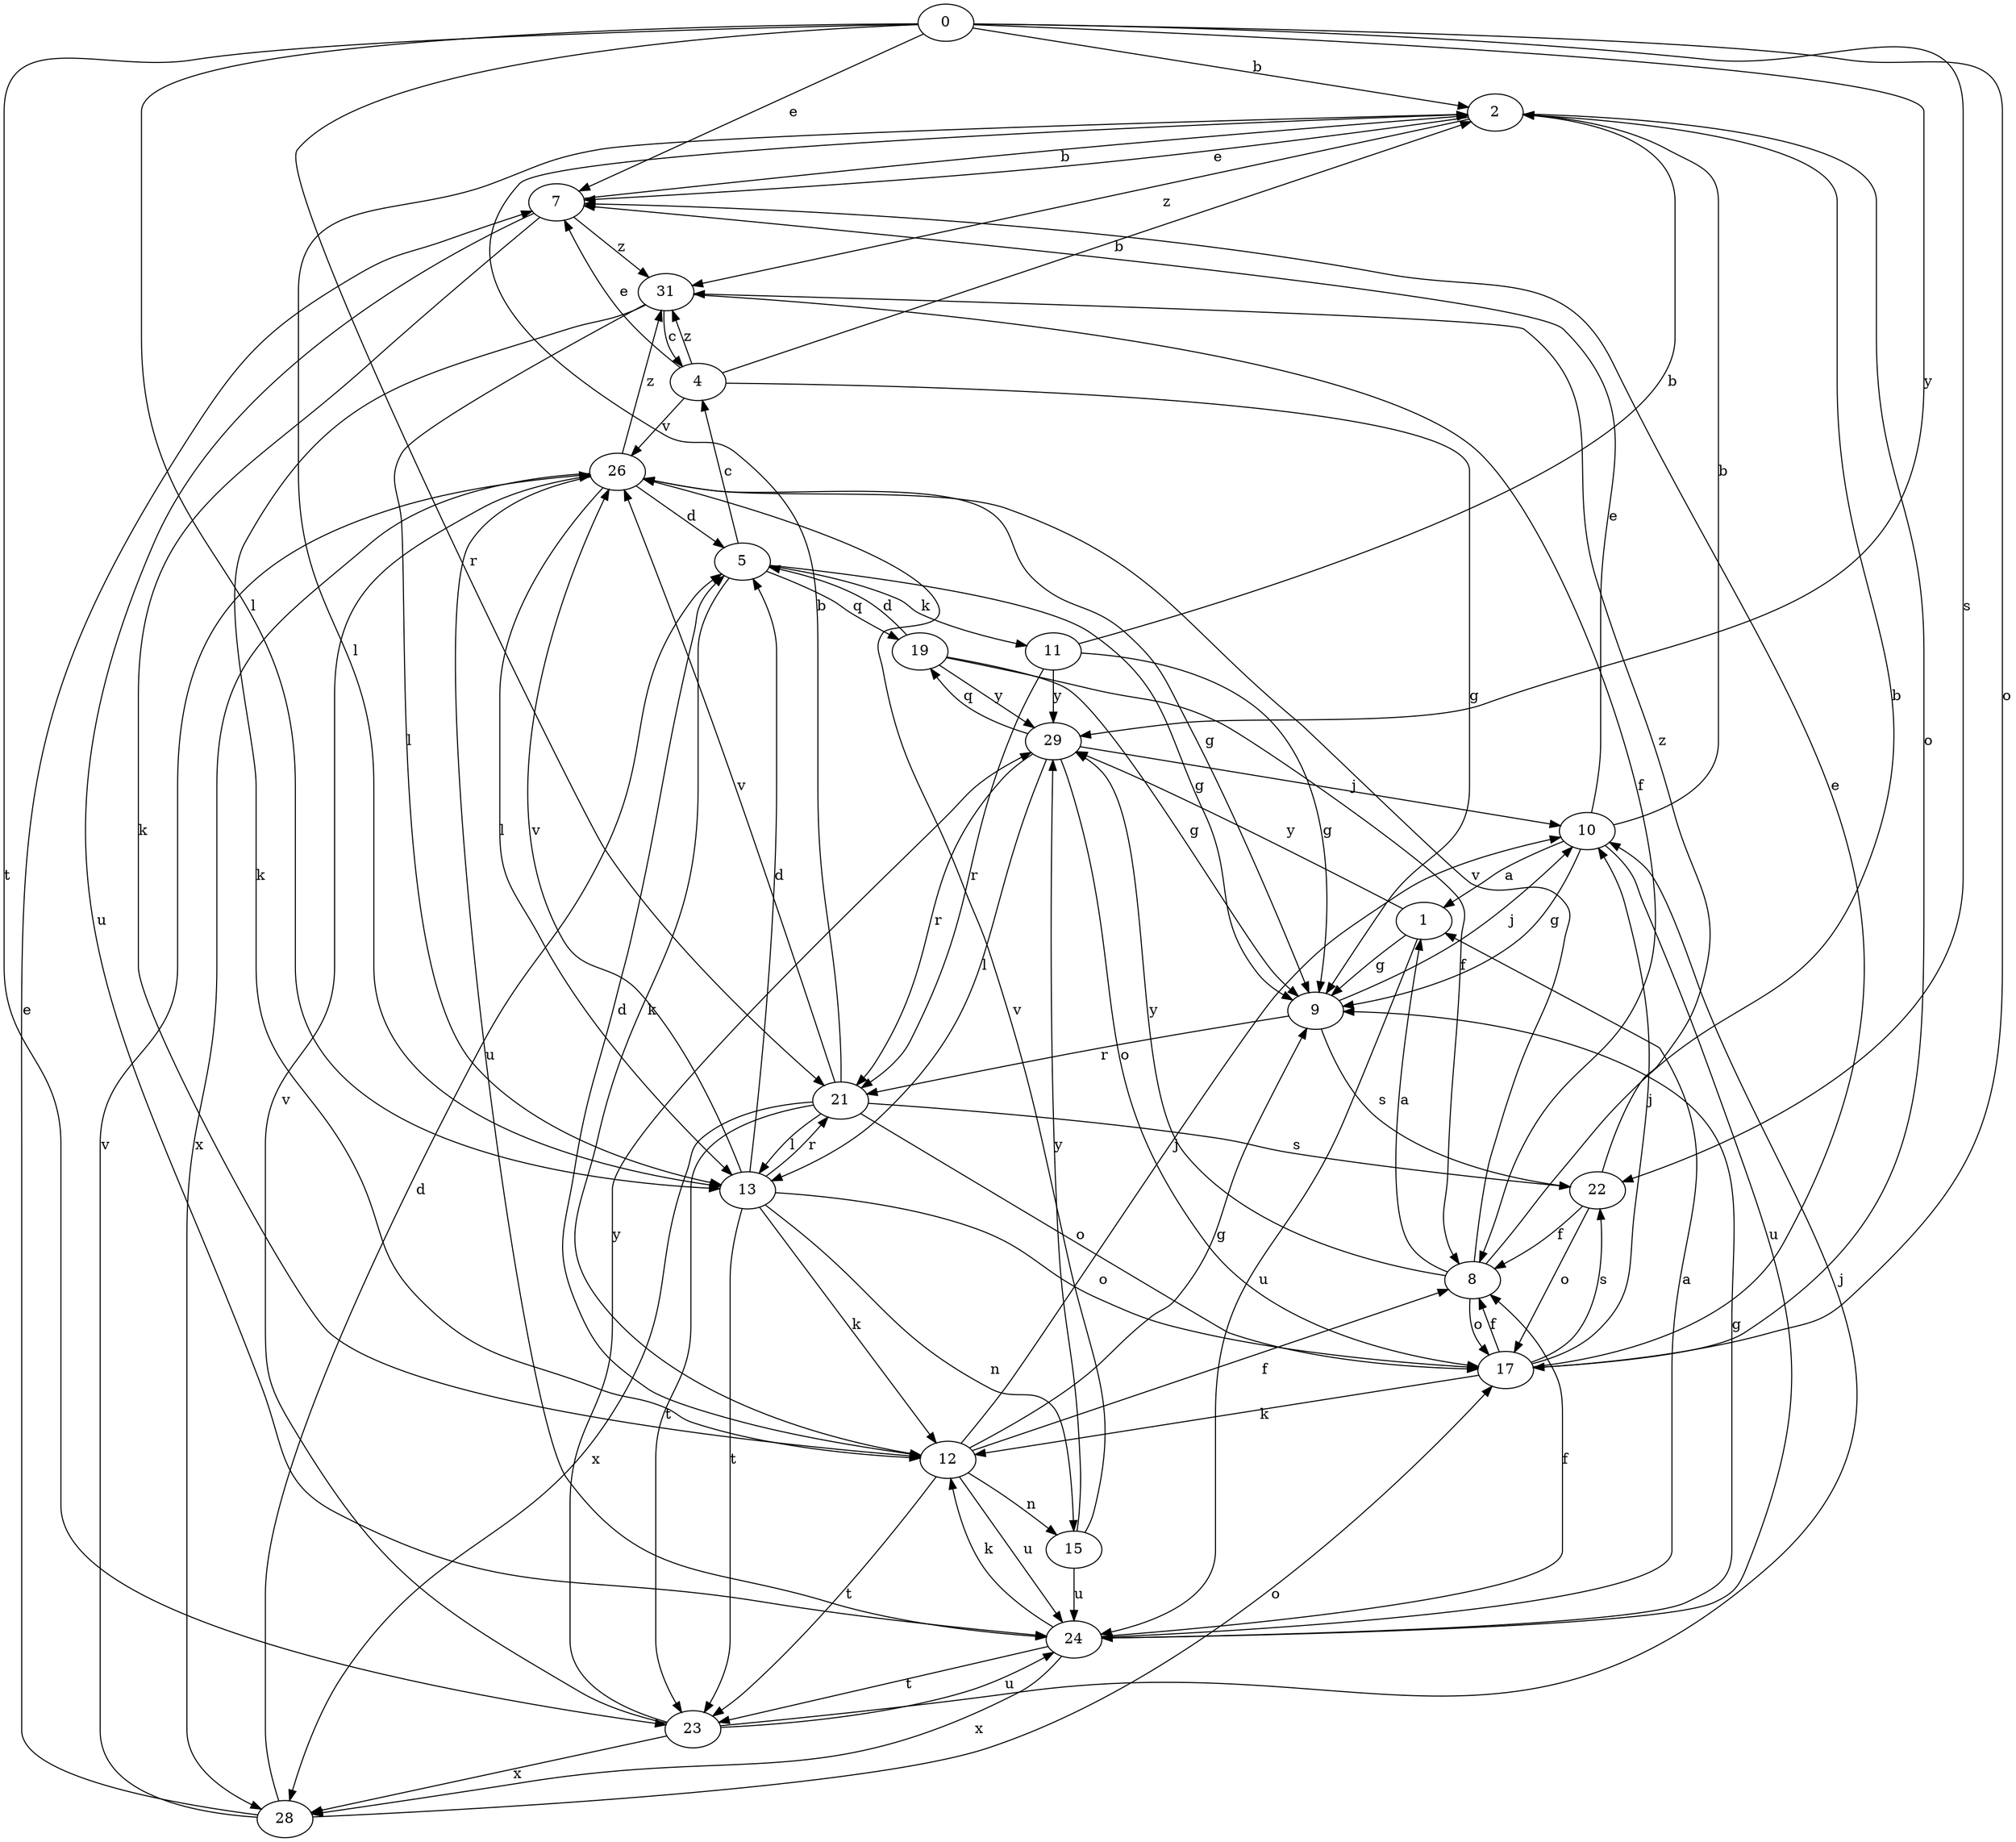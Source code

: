 strict digraph  {
0;
1;
2;
4;
5;
7;
8;
9;
10;
11;
12;
13;
15;
17;
19;
21;
22;
23;
24;
26;
28;
29;
31;
0 -> 2  [label=b];
0 -> 7  [label=e];
0 -> 13  [label=l];
0 -> 17  [label=o];
0 -> 21  [label=r];
0 -> 22  [label=s];
0 -> 23  [label=t];
0 -> 29  [label=y];
1 -> 9  [label=g];
1 -> 24  [label=u];
1 -> 29  [label=y];
2 -> 7  [label=e];
2 -> 13  [label=l];
2 -> 17  [label=o];
2 -> 31  [label=z];
4 -> 2  [label=b];
4 -> 7  [label=e];
4 -> 9  [label=g];
4 -> 26  [label=v];
4 -> 31  [label=z];
5 -> 4  [label=c];
5 -> 9  [label=g];
5 -> 11  [label=k];
5 -> 12  [label=k];
5 -> 19  [label=q];
7 -> 2  [label=b];
7 -> 12  [label=k];
7 -> 24  [label=u];
7 -> 31  [label=z];
8 -> 1  [label=a];
8 -> 2  [label=b];
8 -> 17  [label=o];
8 -> 26  [label=v];
8 -> 29  [label=y];
9 -> 10  [label=j];
9 -> 21  [label=r];
9 -> 22  [label=s];
10 -> 1  [label=a];
10 -> 2  [label=b];
10 -> 7  [label=e];
10 -> 9  [label=g];
10 -> 24  [label=u];
11 -> 2  [label=b];
11 -> 9  [label=g];
11 -> 21  [label=r];
11 -> 29  [label=y];
12 -> 5  [label=d];
12 -> 8  [label=f];
12 -> 9  [label=g];
12 -> 10  [label=j];
12 -> 15  [label=n];
12 -> 23  [label=t];
12 -> 24  [label=u];
13 -> 5  [label=d];
13 -> 12  [label=k];
13 -> 15  [label=n];
13 -> 17  [label=o];
13 -> 21  [label=r];
13 -> 23  [label=t];
13 -> 26  [label=v];
15 -> 24  [label=u];
15 -> 26  [label=v];
15 -> 29  [label=y];
17 -> 7  [label=e];
17 -> 8  [label=f];
17 -> 10  [label=j];
17 -> 12  [label=k];
17 -> 22  [label=s];
19 -> 5  [label=d];
19 -> 8  [label=f];
19 -> 9  [label=g];
19 -> 29  [label=y];
21 -> 2  [label=b];
21 -> 13  [label=l];
21 -> 17  [label=o];
21 -> 22  [label=s];
21 -> 23  [label=t];
21 -> 26  [label=v];
21 -> 28  [label=x];
22 -> 8  [label=f];
22 -> 17  [label=o];
22 -> 31  [label=z];
23 -> 10  [label=j];
23 -> 24  [label=u];
23 -> 26  [label=v];
23 -> 28  [label=x];
23 -> 29  [label=y];
24 -> 1  [label=a];
24 -> 8  [label=f];
24 -> 9  [label=g];
24 -> 12  [label=k];
24 -> 23  [label=t];
24 -> 28  [label=x];
26 -> 5  [label=d];
26 -> 9  [label=g];
26 -> 13  [label=l];
26 -> 24  [label=u];
26 -> 28  [label=x];
26 -> 31  [label=z];
28 -> 5  [label=d];
28 -> 7  [label=e];
28 -> 17  [label=o];
28 -> 26  [label=v];
29 -> 10  [label=j];
29 -> 13  [label=l];
29 -> 17  [label=o];
29 -> 19  [label=q];
29 -> 21  [label=r];
31 -> 4  [label=c];
31 -> 8  [label=f];
31 -> 12  [label=k];
31 -> 13  [label=l];
}
